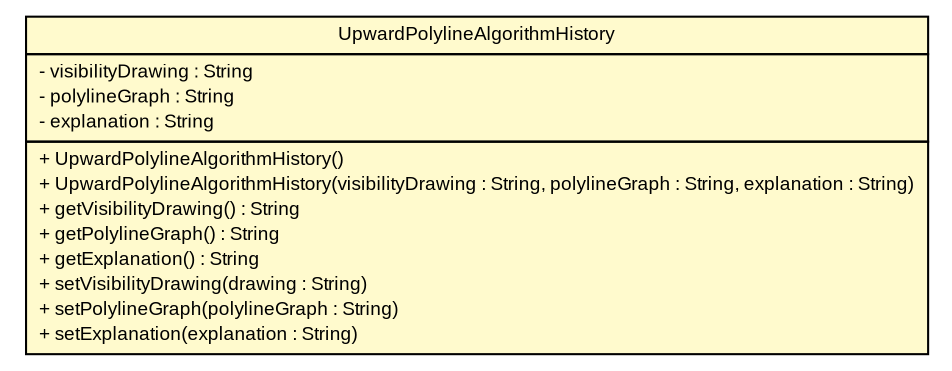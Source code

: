 #!/usr/local/bin/dot
#
# Class diagram 
# Generated by UMLGraph version R5_6 (http://www.umlgraph.org/)
#

digraph G {
	edge [fontname="arial",fontsize=10,labelfontname="arial",labelfontsize=10];
	node [fontname="arial",fontsize=10,shape=plaintext];
	nodesep=0.25;
	ranksep=0.5;
	// pfc.models.algorithms.polyline.UpwardPolylineAlgorithmHistory
	c15713 [label=<<table title="pfc.models.algorithms.polyline.UpwardPolylineAlgorithmHistory" border="0" cellborder="1" cellspacing="0" cellpadding="2" port="p" bgcolor="lemonChiffon" href="./UpwardPolylineAlgorithmHistory.html">
		<tr><td><table border="0" cellspacing="0" cellpadding="1">
<tr><td align="center" balign="center"> UpwardPolylineAlgorithmHistory </td></tr>
		</table></td></tr>
		<tr><td><table border="0" cellspacing="0" cellpadding="1">
<tr><td align="left" balign="left"> - visibilityDrawing : String </td></tr>
<tr><td align="left" balign="left"> - polylineGraph : String </td></tr>
<tr><td align="left" balign="left"> - explanation : String </td></tr>
		</table></td></tr>
		<tr><td><table border="0" cellspacing="0" cellpadding="1">
<tr><td align="left" balign="left"> + UpwardPolylineAlgorithmHistory() </td></tr>
<tr><td align="left" balign="left"> + UpwardPolylineAlgorithmHistory(visibilityDrawing : String, polylineGraph : String, explanation : String) </td></tr>
<tr><td align="left" balign="left"> + getVisibilityDrawing() : String </td></tr>
<tr><td align="left" balign="left"> + getPolylineGraph() : String </td></tr>
<tr><td align="left" balign="left"> + getExplanation() : String </td></tr>
<tr><td align="left" balign="left"> + setVisibilityDrawing(drawing : String) </td></tr>
<tr><td align="left" balign="left"> + setPolylineGraph(polylineGraph : String) </td></tr>
<tr><td align="left" balign="left"> + setExplanation(explanation : String) </td></tr>
		</table></td></tr>
		</table>>, URL="./UpwardPolylineAlgorithmHistory.html", fontname="arial", fontcolor="black", fontsize=9.0];
}

